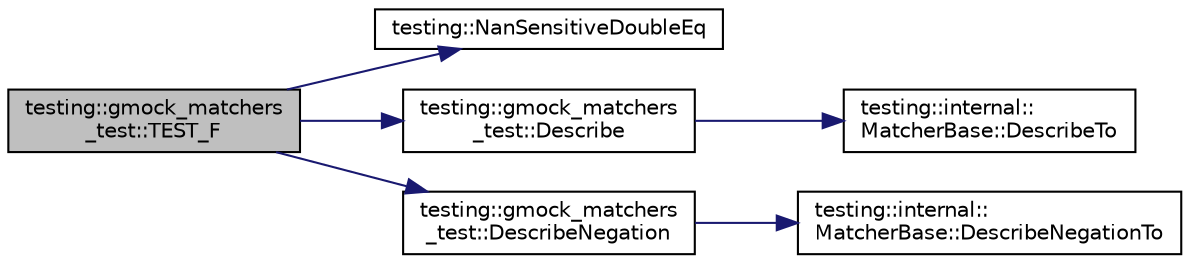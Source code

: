 digraph "testing::gmock_matchers_test::TEST_F"
{
  edge [fontname="Helvetica",fontsize="10",labelfontname="Helvetica",labelfontsize="10"];
  node [fontname="Helvetica",fontsize="10",shape=record];
  rankdir="LR";
  Node2192 [label="testing::gmock_matchers\l_test::TEST_F",height=0.2,width=0.4,color="black", fillcolor="grey75", style="filled", fontcolor="black"];
  Node2192 -> Node2193 [color="midnightblue",fontsize="10",style="solid",fontname="Helvetica"];
  Node2193 [label="testing::NanSensitiveDoubleEq",height=0.2,width=0.4,color="black", fillcolor="white", style="filled",URL="$d0/d75/namespacetesting.html#aa83ee35256fd90033f615ef640245525"];
  Node2192 -> Node2194 [color="midnightblue",fontsize="10",style="solid",fontname="Helvetica"];
  Node2194 [label="testing::gmock_matchers\l_test::Describe",height=0.2,width=0.4,color="black", fillcolor="white", style="filled",URL="$d5/de1/namespacetesting_1_1gmock__matchers__test.html#a738a538e1705ea49670aeb3ed25108e6"];
  Node2194 -> Node2195 [color="midnightblue",fontsize="10",style="solid",fontname="Helvetica"];
  Node2195 [label="testing::internal::\lMatcherBase::DescribeTo",height=0.2,width=0.4,color="black", fillcolor="white", style="filled",URL="$df/d93/classtesting_1_1internal_1_1_matcher_base.html#a7e0c883c7745e0d646463077ef1c1267"];
  Node2192 -> Node2196 [color="midnightblue",fontsize="10",style="solid",fontname="Helvetica"];
  Node2196 [label="testing::gmock_matchers\l_test::DescribeNegation",height=0.2,width=0.4,color="black", fillcolor="white", style="filled",URL="$d5/de1/namespacetesting_1_1gmock__matchers__test.html#a96c18b92dede79060a7303fe5d178faf"];
  Node2196 -> Node2197 [color="midnightblue",fontsize="10",style="solid",fontname="Helvetica"];
  Node2197 [label="testing::internal::\lMatcherBase::DescribeNegationTo",height=0.2,width=0.4,color="black", fillcolor="white", style="filled",URL="$df/d93/classtesting_1_1internal_1_1_matcher_base.html#ac1089d49b6b8a381900618985cd69b7f"];
}
